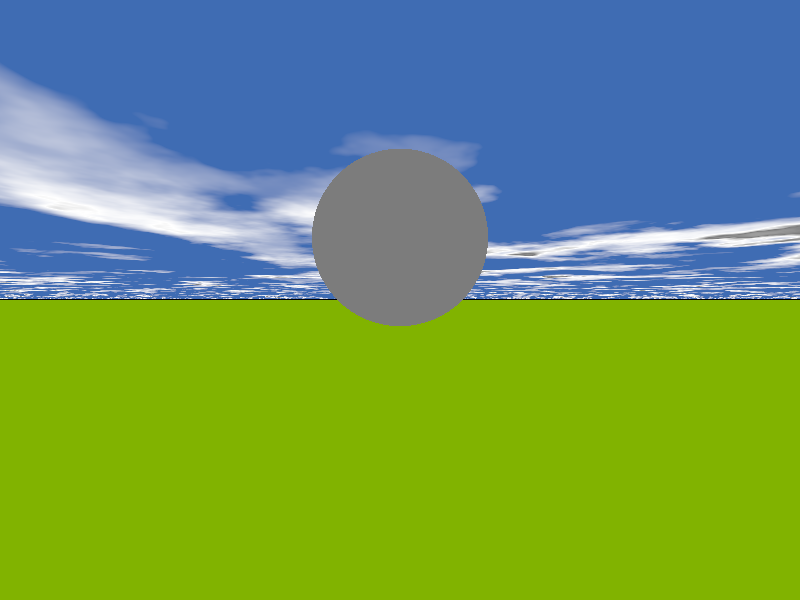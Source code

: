 #include "colors.inc"
#include "textures.inc"
#include "shapes.inc"

camera {
	location<0, 1, -3>
	look_at <0, 1, 0>
	right x * image_width / image_height
	angle 75
}

light_source {
	<1000, 1000, -1500>
	color White
}

sphere {
	<0, 0, 0>, 0.5
	texture { Polished_Chrome }
	translate<0, 1.35, 0>
}

// Sky
plane {
	<0, 1, 0>,1 hollow
	texture {
		pigment { bozo turbulence 0.92
			color_map {
				[0.00 rgb<0.05,0.15,0.45>]
				[0.50 rgb<0.05,0.15,0.45>]
				[0.75 rgb<1,1,1>]
				[0.85 rgb<0.2,0.2,0.2>]
				[1.00 rgb<0.5,0.5,0.5>]
			}
			scale<1,1,1.5>*2.5
			translate<0,0,0>
		}
		finish {ambient 1 diffuse 0}
	}
	scale 10000
}

fog {
	fog_type 2
	distance 50
	color rgb<1,1,1>*0.8
	fog_offset 0.1
	fog_alt 1.5
	turbulence 1.8
}

// Grass
plane {
	<0, 1, 0>, 0
	texture {
		pigment { color rgb<0.22, 0.45, 0> }
		normal { bumps 0.75 scale 0.015 }
		finish { phong 0.1 }
	}
}

